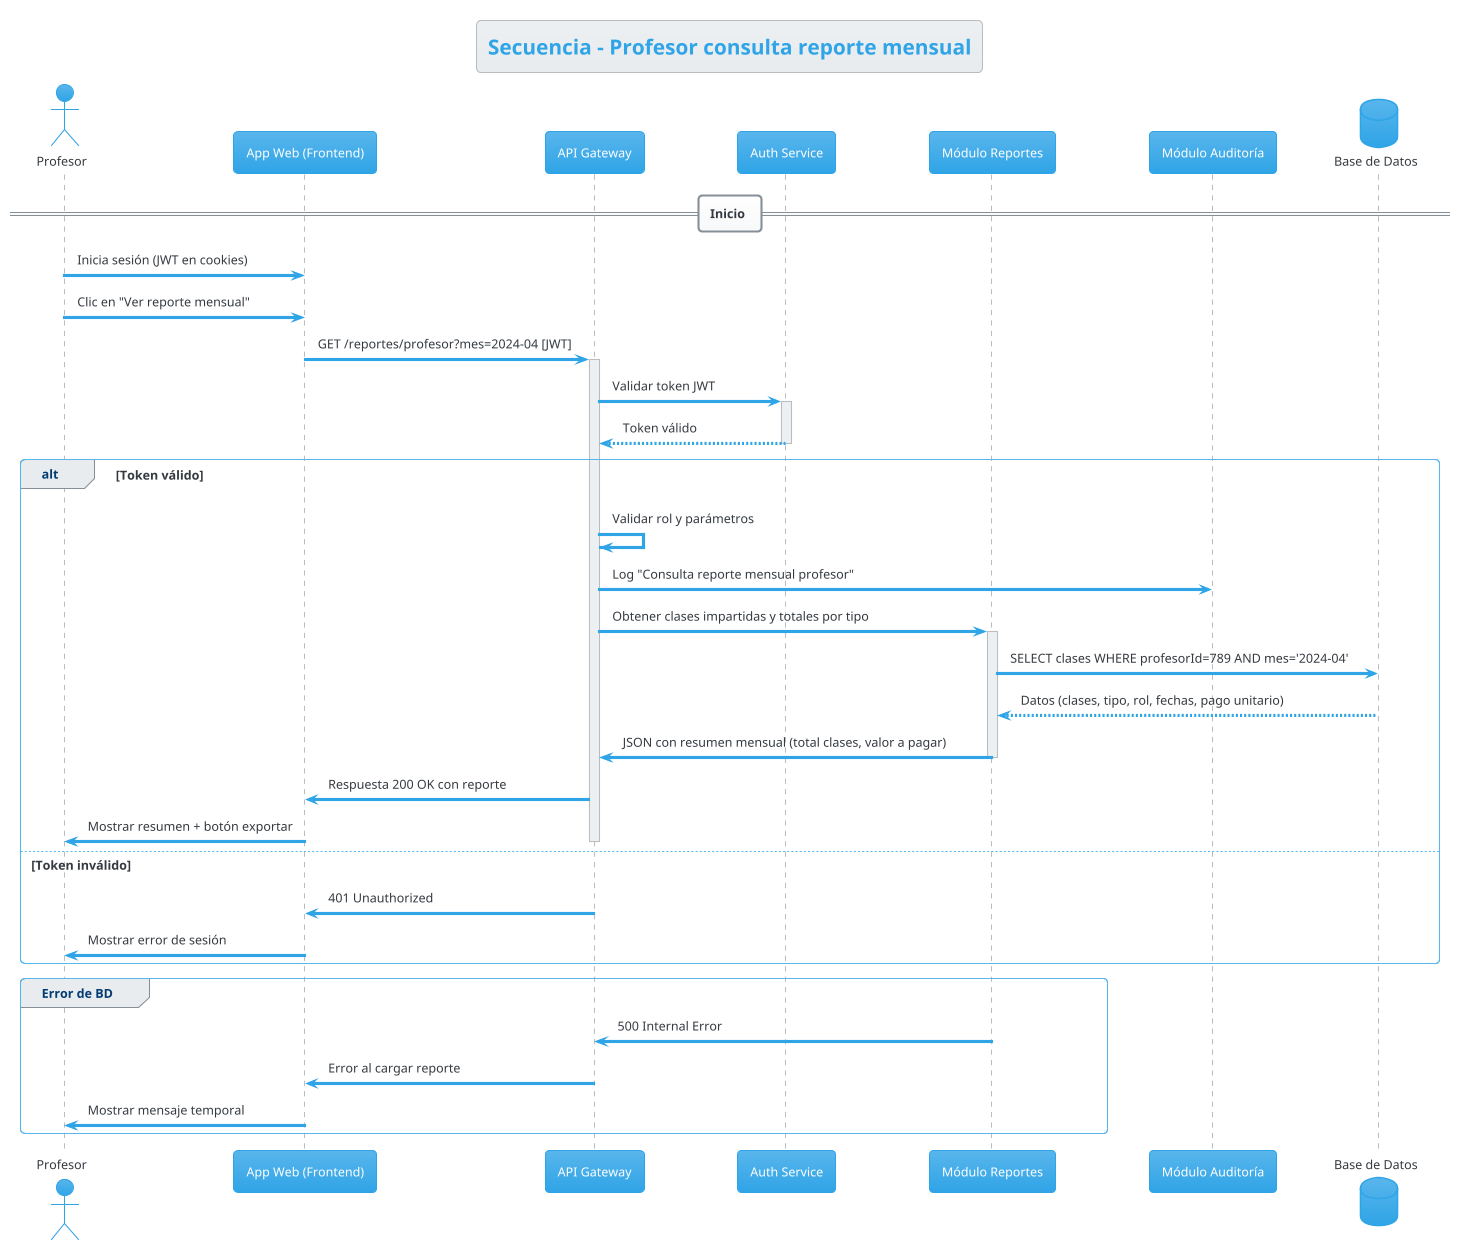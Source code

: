 @startuml S_P04_ConsultaReporteMensual
!theme cerulean
skinparam linetype ortho

title Secuencia - Profesor consulta reporte mensual

actor "Profesor" as PR
participant "App Web (Frontend)" as FE
participant "API Gateway" as API
participant "Auth Service" as AUTH
participant "Módulo Reportes" as RP
participant "Módulo Auditoría" as AUD
database "Base de Datos" as DB

== Inicio ==
PR -> FE : Inicia sesión (JWT en cookies)
PR -> FE : Clic en "Ver reporte mensual"

FE -> API : GET /reportes/profesor?mes=2024-04 [JWT]
activate API

API -> AUTH : Validar token JWT
activate AUTH
AUTH --> API : Token válido
deactivate AUTH

alt Token válido
    API -> API : Validar rol y parámetros
    API -> AUD : Log "Consulta reporte mensual profesor"

    API -> RP : Obtener clases impartidas y totales por tipo
    activate RP

    RP -> DB : SELECT clases WHERE profesorId=789 AND mes='2024-04'
    DB --> RP : Datos (clases, tipo, rol, fechas, pago unitario)
    deactivate DB

    RP -> API : JSON con resumen mensual (total clases, valor a pagar)
    deactivate RP

    API -> FE : Respuesta 200 OK con reporte
    FE -> PR : Mostrar resumen + botón exportar
    deactivate API
else Token inválido
    API -> FE : 401 Unauthorized
    FE -> PR : Mostrar error de sesión
    deactivate API
end

group Error de BD
    RP -> API : 500 Internal Error
    API -> FE : Error al cargar reporte
    FE -> PR : Mostrar mensaje temporal
end

@enduml
